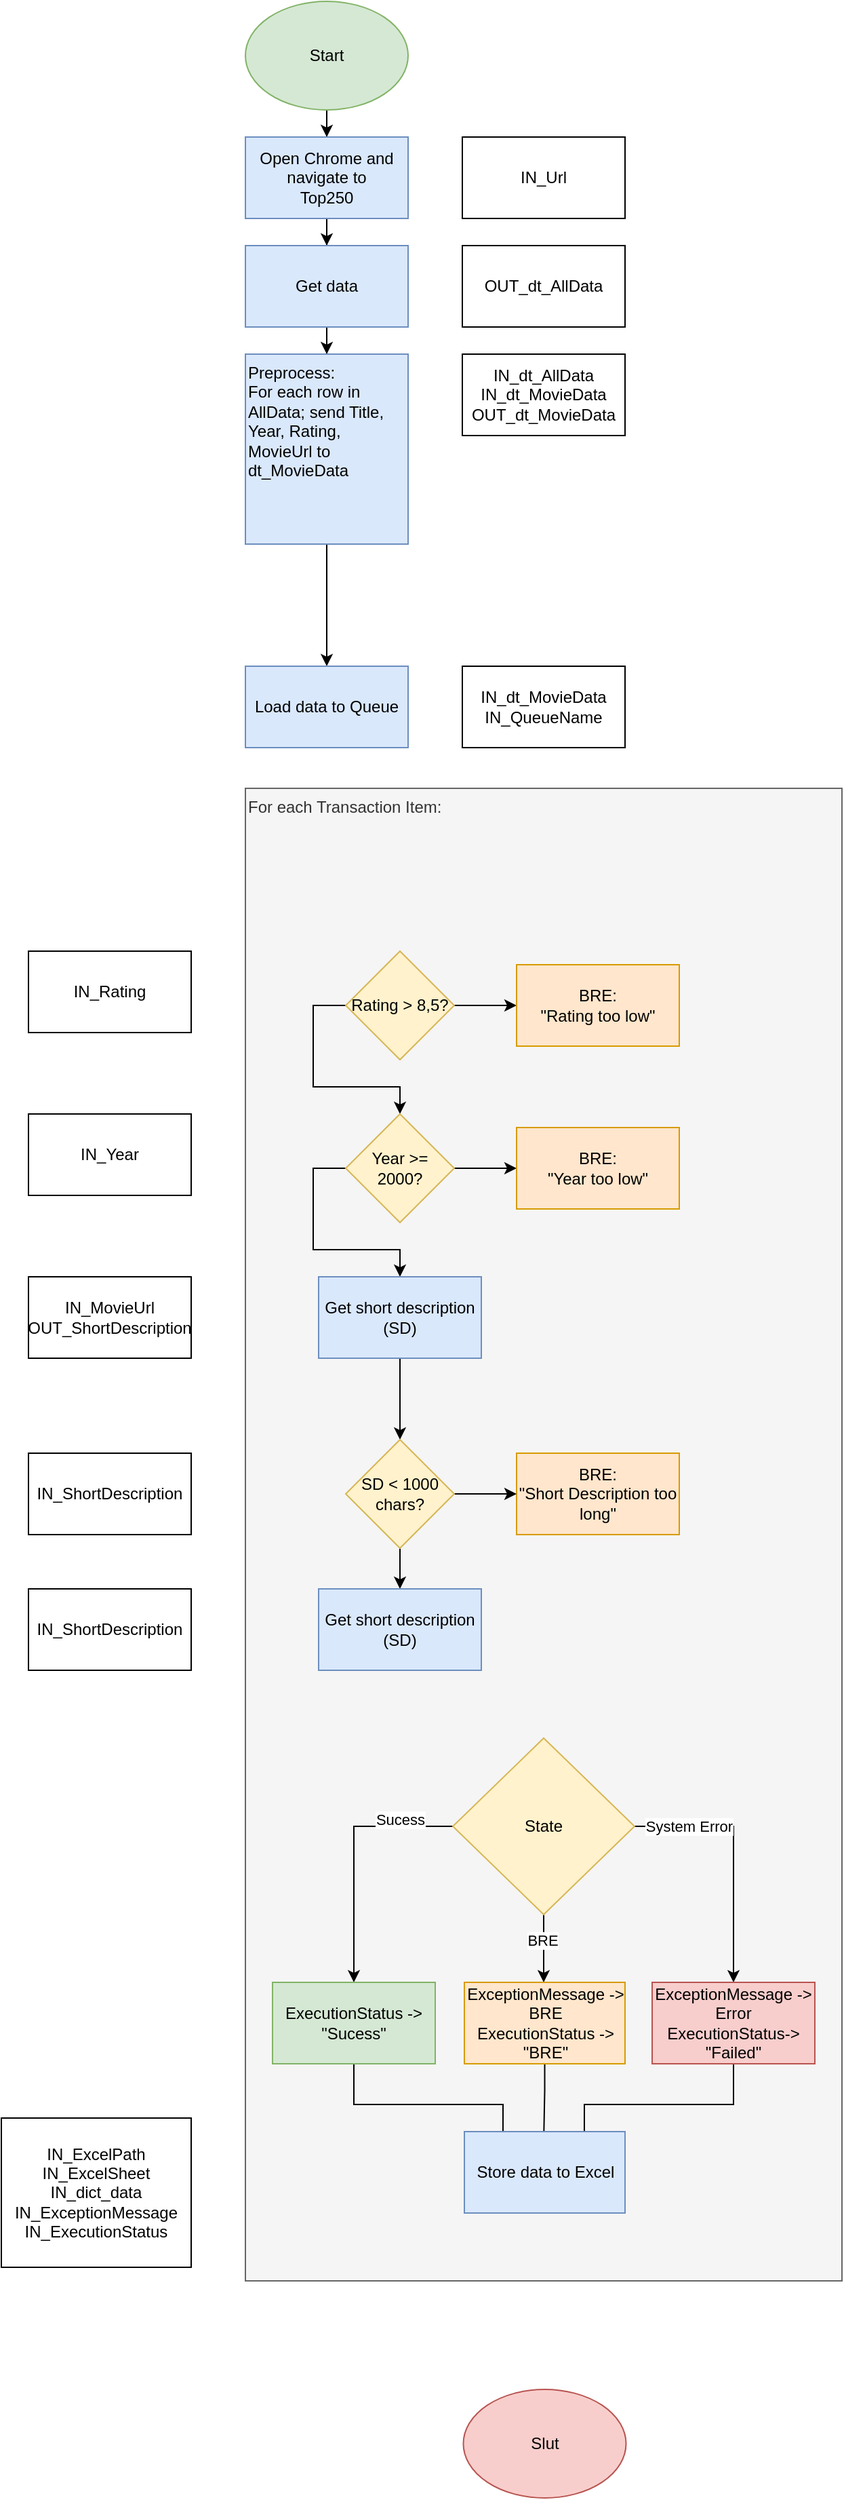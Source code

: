 <mxfile version="21.3.2" type="github">
  <diagram name="Side-1" id="oY3PO8kbukIglgiHCpPc">
    <mxGraphModel dx="989" dy="527" grid="1" gridSize="10" guides="1" tooltips="1" connect="1" arrows="1" fold="1" page="1" pageScale="1" pageWidth="827" pageHeight="1169" math="0" shadow="0">
      <root>
        <mxCell id="0" />
        <mxCell id="1" parent="0" />
        <mxCell id="dWuCvH4IGh4xBVzLc4ca-43" style="edgeStyle=orthogonalEdgeStyle;rounded=0;orthogonalLoop=1;jettySize=auto;html=1;entryX=0.5;entryY=0;entryDx=0;entryDy=0;" edge="1" parent="1" source="dWuCvH4IGh4xBVzLc4ca-3" target="dWuCvH4IGh4xBVzLc4ca-4">
          <mxGeometry relative="1" as="geometry" />
        </mxCell>
        <mxCell id="dWuCvH4IGh4xBVzLc4ca-3" value="Start" style="ellipse;whiteSpace=wrap;html=1;fillColor=#d5e8d4;strokeColor=#82b366;" vertex="1" parent="1">
          <mxGeometry x="360" y="80" width="120" height="80" as="geometry" />
        </mxCell>
        <mxCell id="dWuCvH4IGh4xBVzLc4ca-37" value="" style="edgeStyle=orthogonalEdgeStyle;rounded=0;orthogonalLoop=1;jettySize=auto;html=1;entryX=0.5;entryY=0;entryDx=0;entryDy=0;" edge="1" parent="1" source="dWuCvH4IGh4xBVzLc4ca-4" target="dWuCvH4IGh4xBVzLc4ca-5">
          <mxGeometry relative="1" as="geometry" />
        </mxCell>
        <mxCell id="dWuCvH4IGh4xBVzLc4ca-4" value="Open Chrome and navigate to &lt;br&gt;Top250" style="rounded=0;whiteSpace=wrap;html=1;fontStyle=0;fillColor=#dae8fc;strokeColor=#6c8ebf;" vertex="1" parent="1">
          <mxGeometry x="360" y="180" width="120" height="60" as="geometry" />
        </mxCell>
        <mxCell id="dWuCvH4IGh4xBVzLc4ca-48" style="edgeStyle=orthogonalEdgeStyle;rounded=0;orthogonalLoop=1;jettySize=auto;html=1;" edge="1" parent="1" source="dWuCvH4IGh4xBVzLc4ca-5" target="dWuCvH4IGh4xBVzLc4ca-35">
          <mxGeometry relative="1" as="geometry" />
        </mxCell>
        <mxCell id="dWuCvH4IGh4xBVzLc4ca-5" value="Get data" style="rounded=0;whiteSpace=wrap;html=1;fontStyle=0;fillColor=#dae8fc;strokeColor=#6c8ebf;" vertex="1" parent="1">
          <mxGeometry x="360" y="260" width="120" height="60" as="geometry" />
        </mxCell>
        <mxCell id="dWuCvH4IGh4xBVzLc4ca-6" value="OUT_dt_AllData" style="rounded=0;whiteSpace=wrap;html=1;" vertex="1" parent="1">
          <mxGeometry x="520" y="260" width="120" height="60" as="geometry" />
        </mxCell>
        <mxCell id="dWuCvH4IGh4xBVzLc4ca-7" value="For each Transaction Item:" style="rounded=0;whiteSpace=wrap;html=1;verticalAlign=top;align=left;fillColor=#f5f5f5;strokeColor=#666666;fontColor=#333333;" vertex="1" parent="1">
          <mxGeometry x="360" y="660" width="440" height="1100" as="geometry" />
        </mxCell>
        <mxCell id="dWuCvH4IGh4xBVzLc4ca-15" style="edgeStyle=orthogonalEdgeStyle;rounded=0;orthogonalLoop=1;jettySize=auto;html=1;entryX=0.5;entryY=0;entryDx=0;entryDy=0;exitX=0;exitY=0.5;exitDx=0;exitDy=0;" edge="1" parent="1" source="dWuCvH4IGh4xBVzLc4ca-11" target="dWuCvH4IGh4xBVzLc4ca-12">
          <mxGeometry relative="1" as="geometry">
            <mxPoint x="454" y="850" as="sourcePoint" />
            <Array as="points">
              <mxPoint x="410" y="820" />
              <mxPoint x="410" y="880" />
              <mxPoint x="474" y="880" />
            </Array>
          </mxGeometry>
        </mxCell>
        <mxCell id="dWuCvH4IGh4xBVzLc4ca-23" value="" style="edgeStyle=orthogonalEdgeStyle;rounded=0;orthogonalLoop=1;jettySize=auto;html=1;exitX=1;exitY=0.5;exitDx=0;exitDy=0;entryX=0;entryY=0.5;entryDx=0;entryDy=0;" edge="1" parent="1" source="dWuCvH4IGh4xBVzLc4ca-11" target="dWuCvH4IGh4xBVzLc4ca-16">
          <mxGeometry relative="1" as="geometry">
            <mxPoint x="499.966" y="870.034" as="sourcePoint" />
          </mxGeometry>
        </mxCell>
        <mxCell id="dWuCvH4IGh4xBVzLc4ca-11" value="Rating &amp;gt; 8,5?" style="rhombus;whiteSpace=wrap;html=1;fillColor=#fff2cc;strokeColor=#d6b656;" vertex="1" parent="1">
          <mxGeometry x="434" y="780" width="80" height="80" as="geometry" />
        </mxCell>
        <mxCell id="dWuCvH4IGh4xBVzLc4ca-21" style="edgeStyle=orthogonalEdgeStyle;rounded=0;orthogonalLoop=1;jettySize=auto;html=1;exitX=1;exitY=0.5;exitDx=0;exitDy=0;entryX=0;entryY=0.5;entryDx=0;entryDy=0;" edge="1" parent="1" source="dWuCvH4IGh4xBVzLc4ca-12" target="dWuCvH4IGh4xBVzLc4ca-17">
          <mxGeometry relative="1" as="geometry" />
        </mxCell>
        <mxCell id="dWuCvH4IGh4xBVzLc4ca-77" value="" style="edgeStyle=orthogonalEdgeStyle;rounded=0;orthogonalLoop=1;jettySize=auto;html=1;entryX=0.5;entryY=0;entryDx=0;entryDy=0;exitX=0;exitY=0.5;exitDx=0;exitDy=0;" edge="1" parent="1" source="dWuCvH4IGh4xBVzLc4ca-12" target="dWuCvH4IGh4xBVzLc4ca-70">
          <mxGeometry relative="1" as="geometry">
            <Array as="points">
              <mxPoint x="410" y="940" />
              <mxPoint x="410" y="1000" />
              <mxPoint x="474" y="1000" />
            </Array>
          </mxGeometry>
        </mxCell>
        <mxCell id="dWuCvH4IGh4xBVzLc4ca-12" value="Year &amp;gt;= 2000?" style="rhombus;whiteSpace=wrap;html=1;fillColor=#fff2cc;strokeColor=#d6b656;" vertex="1" parent="1">
          <mxGeometry x="434" y="900" width="80" height="80" as="geometry" />
        </mxCell>
        <mxCell id="dWuCvH4IGh4xBVzLc4ca-16" value="BRE:&lt;br&gt;&quot;Rating too low&quot;" style="rounded=0;whiteSpace=wrap;html=1;fillColor=#ffe6cc;strokeColor=#d79b00;" vertex="1" parent="1">
          <mxGeometry x="560" y="790" width="120" height="60" as="geometry" />
        </mxCell>
        <mxCell id="dWuCvH4IGh4xBVzLc4ca-17" value="BRE:&lt;br&gt;&quot;Year too low&quot;" style="rounded=0;whiteSpace=wrap;html=1;fillColor=#ffe6cc;strokeColor=#d79b00;" vertex="1" parent="1">
          <mxGeometry x="560" y="910" width="120" height="60" as="geometry" />
        </mxCell>
        <mxCell id="dWuCvH4IGh4xBVzLc4ca-18" value="BRE:&lt;br&gt;&quot;Short Description too long&quot;" style="rounded=0;whiteSpace=wrap;html=1;fillColor=#ffe6cc;strokeColor=#d79b00;" vertex="1" parent="1">
          <mxGeometry x="560" y="1150" width="120" height="60" as="geometry" />
        </mxCell>
        <mxCell id="dWuCvH4IGh4xBVzLc4ca-45" style="edgeStyle=orthogonalEdgeStyle;rounded=0;orthogonalLoop=1;jettySize=auto;html=1;entryX=0.5;entryY=0;entryDx=0;entryDy=0;" edge="1" parent="1" source="dWuCvH4IGh4xBVzLc4ca-35" target="dWuCvH4IGh4xBVzLc4ca-44">
          <mxGeometry relative="1" as="geometry" />
        </mxCell>
        <mxCell id="dWuCvH4IGh4xBVzLc4ca-35" value="Preprocess:&lt;br&gt;For each row in AllData; send Title, Year, Rating, MovieUrl to dt_MovieData" style="rounded=0;whiteSpace=wrap;html=1;fontStyle=0;align=left;verticalAlign=top;fillColor=#dae8fc;strokeColor=#6c8ebf;" vertex="1" parent="1">
          <mxGeometry x="360" y="340" width="120" height="140" as="geometry" />
        </mxCell>
        <mxCell id="dWuCvH4IGh4xBVzLc4ca-36" value="IN_Url" style="rounded=0;whiteSpace=wrap;html=1;" vertex="1" parent="1">
          <mxGeometry x="520" y="180" width="120" height="60" as="geometry" />
        </mxCell>
        <mxCell id="dWuCvH4IGh4xBVzLc4ca-41" value="IN_dt_MovieData&lt;br&gt;IN_QueueName" style="rounded=0;whiteSpace=wrap;html=1;" vertex="1" parent="1">
          <mxGeometry x="520" y="570" width="120" height="60" as="geometry" />
        </mxCell>
        <mxCell id="dWuCvH4IGh4xBVzLc4ca-44" value="Load data to Queue" style="rounded=0;whiteSpace=wrap;html=1;fontStyle=0;fillColor=#dae8fc;strokeColor=#6c8ebf;" vertex="1" parent="1">
          <mxGeometry x="360" y="570" width="120" height="60" as="geometry" />
        </mxCell>
        <mxCell id="dWuCvH4IGh4xBVzLc4ca-46" value="IN_dt_AllData&lt;br&gt;IN_dt_MovieData&lt;br&gt;OUT_dt_MovieData" style="rounded=0;whiteSpace=wrap;html=1;" vertex="1" parent="1">
          <mxGeometry x="520" y="340" width="120" height="60" as="geometry" />
        </mxCell>
        <mxCell id="dWuCvH4IGh4xBVzLc4ca-53" style="edgeStyle=orthogonalEdgeStyle;rounded=0;orthogonalLoop=1;jettySize=auto;html=1;" edge="1" parent="1" source="dWuCvH4IGh4xBVzLc4ca-49" target="dWuCvH4IGh4xBVzLc4ca-64">
          <mxGeometry relative="1" as="geometry">
            <mxPoint x="440.0" y="1460.03" as="targetPoint" />
          </mxGeometry>
        </mxCell>
        <mxCell id="dWuCvH4IGh4xBVzLc4ca-54" value="Sucess" style="edgeLabel;html=1;align=center;verticalAlign=middle;resizable=0;points=[];" vertex="1" connectable="0" parent="dWuCvH4IGh4xBVzLc4ca-53">
          <mxGeometry x="-0.119" relative="1" as="geometry">
            <mxPoint x="34" y="-15" as="offset" />
          </mxGeometry>
        </mxCell>
        <mxCell id="dWuCvH4IGh4xBVzLc4ca-55" style="edgeStyle=orthogonalEdgeStyle;rounded=0;orthogonalLoop=1;jettySize=auto;html=1;exitX=1;exitY=0.5;exitDx=0;exitDy=0;" edge="1" parent="1" source="dWuCvH4IGh4xBVzLc4ca-49" target="dWuCvH4IGh4xBVzLc4ca-63">
          <mxGeometry relative="1" as="geometry" />
        </mxCell>
        <mxCell id="dWuCvH4IGh4xBVzLc4ca-56" value="System Error" style="edgeLabel;html=1;align=center;verticalAlign=middle;resizable=0;points=[];" vertex="1" connectable="0" parent="dWuCvH4IGh4xBVzLc4ca-55">
          <mxGeometry x="-0.291" y="2" relative="1" as="geometry">
            <mxPoint x="-27" y="2" as="offset" />
          </mxGeometry>
        </mxCell>
        <mxCell id="dWuCvH4IGh4xBVzLc4ca-60" style="edgeStyle=orthogonalEdgeStyle;rounded=0;orthogonalLoop=1;jettySize=auto;html=1;exitX=0.5;exitY=1;exitDx=0;exitDy=0;entryX=0.5;entryY=0;entryDx=0;entryDy=0;" edge="1" parent="1" source="dWuCvH4IGh4xBVzLc4ca-49" target="dWuCvH4IGh4xBVzLc4ca-62">
          <mxGeometry relative="1" as="geometry">
            <mxPoint x="593" y="1540.0" as="targetPoint" />
            <Array as="points">
              <mxPoint x="580" y="1540" />
            </Array>
          </mxGeometry>
        </mxCell>
        <mxCell id="dWuCvH4IGh4xBVzLc4ca-61" value="BRE" style="edgeLabel;html=1;align=center;verticalAlign=middle;resizable=0;points=[];" vertex="1" connectable="0" parent="dWuCvH4IGh4xBVzLc4ca-60">
          <mxGeometry x="-0.256" y="-1" relative="1" as="geometry">
            <mxPoint as="offset" />
          </mxGeometry>
        </mxCell>
        <mxCell id="dWuCvH4IGh4xBVzLc4ca-49" value="State" style="rhombus;whiteSpace=wrap;html=1;fillColor=#fff2cc;strokeColor=#d6b656;" vertex="1" parent="1">
          <mxGeometry x="513" y="1360" width="134" height="130" as="geometry" />
        </mxCell>
        <mxCell id="dWuCvH4IGh4xBVzLc4ca-68" style="edgeStyle=orthogonalEdgeStyle;rounded=0;orthogonalLoop=1;jettySize=auto;html=1;" edge="1" parent="1" source="dWuCvH4IGh4xBVzLc4ca-62">
          <mxGeometry relative="1" as="geometry">
            <mxPoint x="579.966" y="1660" as="targetPoint" />
            <Array as="points">
              <mxPoint x="580" y="1620" />
              <mxPoint x="580" y="1620" />
            </Array>
          </mxGeometry>
        </mxCell>
        <mxCell id="dWuCvH4IGh4xBVzLc4ca-62" value="ExceptionMessage&amp;nbsp;-&amp;gt; BRE&lt;br style=&quot;border-color: var(--border-color);&quot;&gt;ExecutionStatus&amp;nbsp;-&amp;gt; &quot;BRE&quot;" style="rounded=0;whiteSpace=wrap;html=1;fillColor=#ffe6cc;strokeColor=#d79b00;" vertex="1" parent="1">
          <mxGeometry x="521.5" y="1540" width="118.5" height="60" as="geometry" />
        </mxCell>
        <mxCell id="dWuCvH4IGh4xBVzLc4ca-69" style="edgeStyle=orthogonalEdgeStyle;rounded=0;orthogonalLoop=1;jettySize=auto;html=1;" edge="1" parent="1" source="dWuCvH4IGh4xBVzLc4ca-63">
          <mxGeometry relative="1" as="geometry">
            <mxPoint x="609.966" y="1660" as="targetPoint" />
            <Array as="points">
              <mxPoint x="720" y="1630" />
              <mxPoint x="610" y="1630" />
            </Array>
          </mxGeometry>
        </mxCell>
        <mxCell id="dWuCvH4IGh4xBVzLc4ca-63" value="ExceptionMessage&amp;nbsp;-&amp;gt; Error&lt;br style=&quot;border-color: var(--border-color);&quot;&gt;ExecutionStatus-&amp;gt; &quot;Failed&quot;" style="rounded=0;whiteSpace=wrap;html=1;fillColor=#f8cecc;strokeColor=#b85450;" vertex="1" parent="1">
          <mxGeometry x="660" y="1540" width="120" height="60" as="geometry" />
        </mxCell>
        <mxCell id="dWuCvH4IGh4xBVzLc4ca-67" style="edgeStyle=orthogonalEdgeStyle;rounded=0;orthogonalLoop=1;jettySize=auto;html=1;" edge="1" parent="1" source="dWuCvH4IGh4xBVzLc4ca-64">
          <mxGeometry relative="1" as="geometry">
            <mxPoint x="549.966" y="1660" as="targetPoint" />
            <Array as="points">
              <mxPoint x="440" y="1630" />
              <mxPoint x="550" y="1630" />
            </Array>
          </mxGeometry>
        </mxCell>
        <mxCell id="dWuCvH4IGh4xBVzLc4ca-64" value="ExecutionStatus -&amp;gt; &quot;Sucess&quot;" style="rounded=0;whiteSpace=wrap;html=1;fillColor=#d5e8d4;strokeColor=#82b366;" vertex="1" parent="1">
          <mxGeometry x="380" y="1540" width="120" height="60" as="geometry" />
        </mxCell>
        <mxCell id="dWuCvH4IGh4xBVzLc4ca-66" value="Store data to Excel" style="rounded=0;whiteSpace=wrap;html=1;fillColor=#dae8fc;strokeColor=#6c8ebf;" vertex="1" parent="1">
          <mxGeometry x="521.5" y="1650" width="118.5" height="60" as="geometry" />
        </mxCell>
        <mxCell id="dWuCvH4IGh4xBVzLc4ca-81" style="edgeStyle=orthogonalEdgeStyle;rounded=0;orthogonalLoop=1;jettySize=auto;html=1;" edge="1" parent="1" source="dWuCvH4IGh4xBVzLc4ca-70" target="dWuCvH4IGh4xBVzLc4ca-73">
          <mxGeometry relative="1" as="geometry" />
        </mxCell>
        <mxCell id="dWuCvH4IGh4xBVzLc4ca-70" value="Get short description (SD)" style="rounded=0;whiteSpace=wrap;html=1;fillColor=#dae8fc;strokeColor=#6c8ebf;" vertex="1" parent="1">
          <mxGeometry x="414" y="1020" width="120" height="60" as="geometry" />
        </mxCell>
        <mxCell id="dWuCvH4IGh4xBVzLc4ca-71" value="IN_MovieUrl&lt;br&gt;OUT_ShortDescription" style="rounded=0;whiteSpace=wrap;html=1;" vertex="1" parent="1">
          <mxGeometry x="200" y="1020" width="120" height="60" as="geometry" />
        </mxCell>
        <mxCell id="dWuCvH4IGh4xBVzLc4ca-78" style="edgeStyle=orthogonalEdgeStyle;rounded=0;orthogonalLoop=1;jettySize=auto;html=1;" edge="1" parent="1" source="dWuCvH4IGh4xBVzLc4ca-73" target="dWuCvH4IGh4xBVzLc4ca-18">
          <mxGeometry relative="1" as="geometry" />
        </mxCell>
        <mxCell id="dWuCvH4IGh4xBVzLc4ca-86" value="" style="edgeStyle=orthogonalEdgeStyle;rounded=0;orthogonalLoop=1;jettySize=auto;html=1;" edge="1" parent="1" source="dWuCvH4IGh4xBVzLc4ca-73" target="dWuCvH4IGh4xBVzLc4ca-84">
          <mxGeometry relative="1" as="geometry" />
        </mxCell>
        <mxCell id="dWuCvH4IGh4xBVzLc4ca-73" value="SD &amp;lt; 1000 chars?" style="rhombus;whiteSpace=wrap;html=1;fillColor=#fff2cc;strokeColor=#d6b656;" vertex="1" parent="1">
          <mxGeometry x="434" y="1140" width="80" height="80" as="geometry" />
        </mxCell>
        <mxCell id="dWuCvH4IGh4xBVzLc4ca-74" value="IN_ShortDescription" style="rounded=0;whiteSpace=wrap;html=1;" vertex="1" parent="1">
          <mxGeometry x="200" y="1150" width="120" height="60" as="geometry" />
        </mxCell>
        <mxCell id="dWuCvH4IGh4xBVzLc4ca-75" value="IN_Year" style="rounded=0;whiteSpace=wrap;html=1;" vertex="1" parent="1">
          <mxGeometry x="200" y="900" width="120" height="60" as="geometry" />
        </mxCell>
        <mxCell id="dWuCvH4IGh4xBVzLc4ca-76" value="IN_Rating" style="rounded=0;whiteSpace=wrap;html=1;" vertex="1" parent="1">
          <mxGeometry x="200" y="780" width="120" height="60" as="geometry" />
        </mxCell>
        <mxCell id="dWuCvH4IGh4xBVzLc4ca-83" value="IN_ExcelPath&lt;br&gt;IN_ExcelSheet&lt;br&gt;IN_dict_data&lt;br&gt;IN_ExceptionMessage&lt;br&gt;IN_ExecutionStatus" style="rounded=0;whiteSpace=wrap;html=1;" vertex="1" parent="1">
          <mxGeometry x="180" y="1640" width="140" height="110" as="geometry" />
        </mxCell>
        <mxCell id="dWuCvH4IGh4xBVzLc4ca-84" value="Get short description (SD)" style="rounded=0;whiteSpace=wrap;html=1;fillColor=#dae8fc;strokeColor=#6c8ebf;" vertex="1" parent="1">
          <mxGeometry x="414" y="1250" width="120" height="60" as="geometry" />
        </mxCell>
        <mxCell id="dWuCvH4IGh4xBVzLc4ca-85" value="IN_ShortDescription" style="rounded=0;whiteSpace=wrap;html=1;" vertex="1" parent="1">
          <mxGeometry x="200" y="1250" width="120" height="60" as="geometry" />
        </mxCell>
        <mxCell id="dWuCvH4IGh4xBVzLc4ca-87" value="Slut" style="ellipse;whiteSpace=wrap;html=1;fillColor=#f8cecc;strokeColor=#b85450;" vertex="1" parent="1">
          <mxGeometry x="520.75" y="1840" width="120" height="80" as="geometry" />
        </mxCell>
      </root>
    </mxGraphModel>
  </diagram>
</mxfile>
